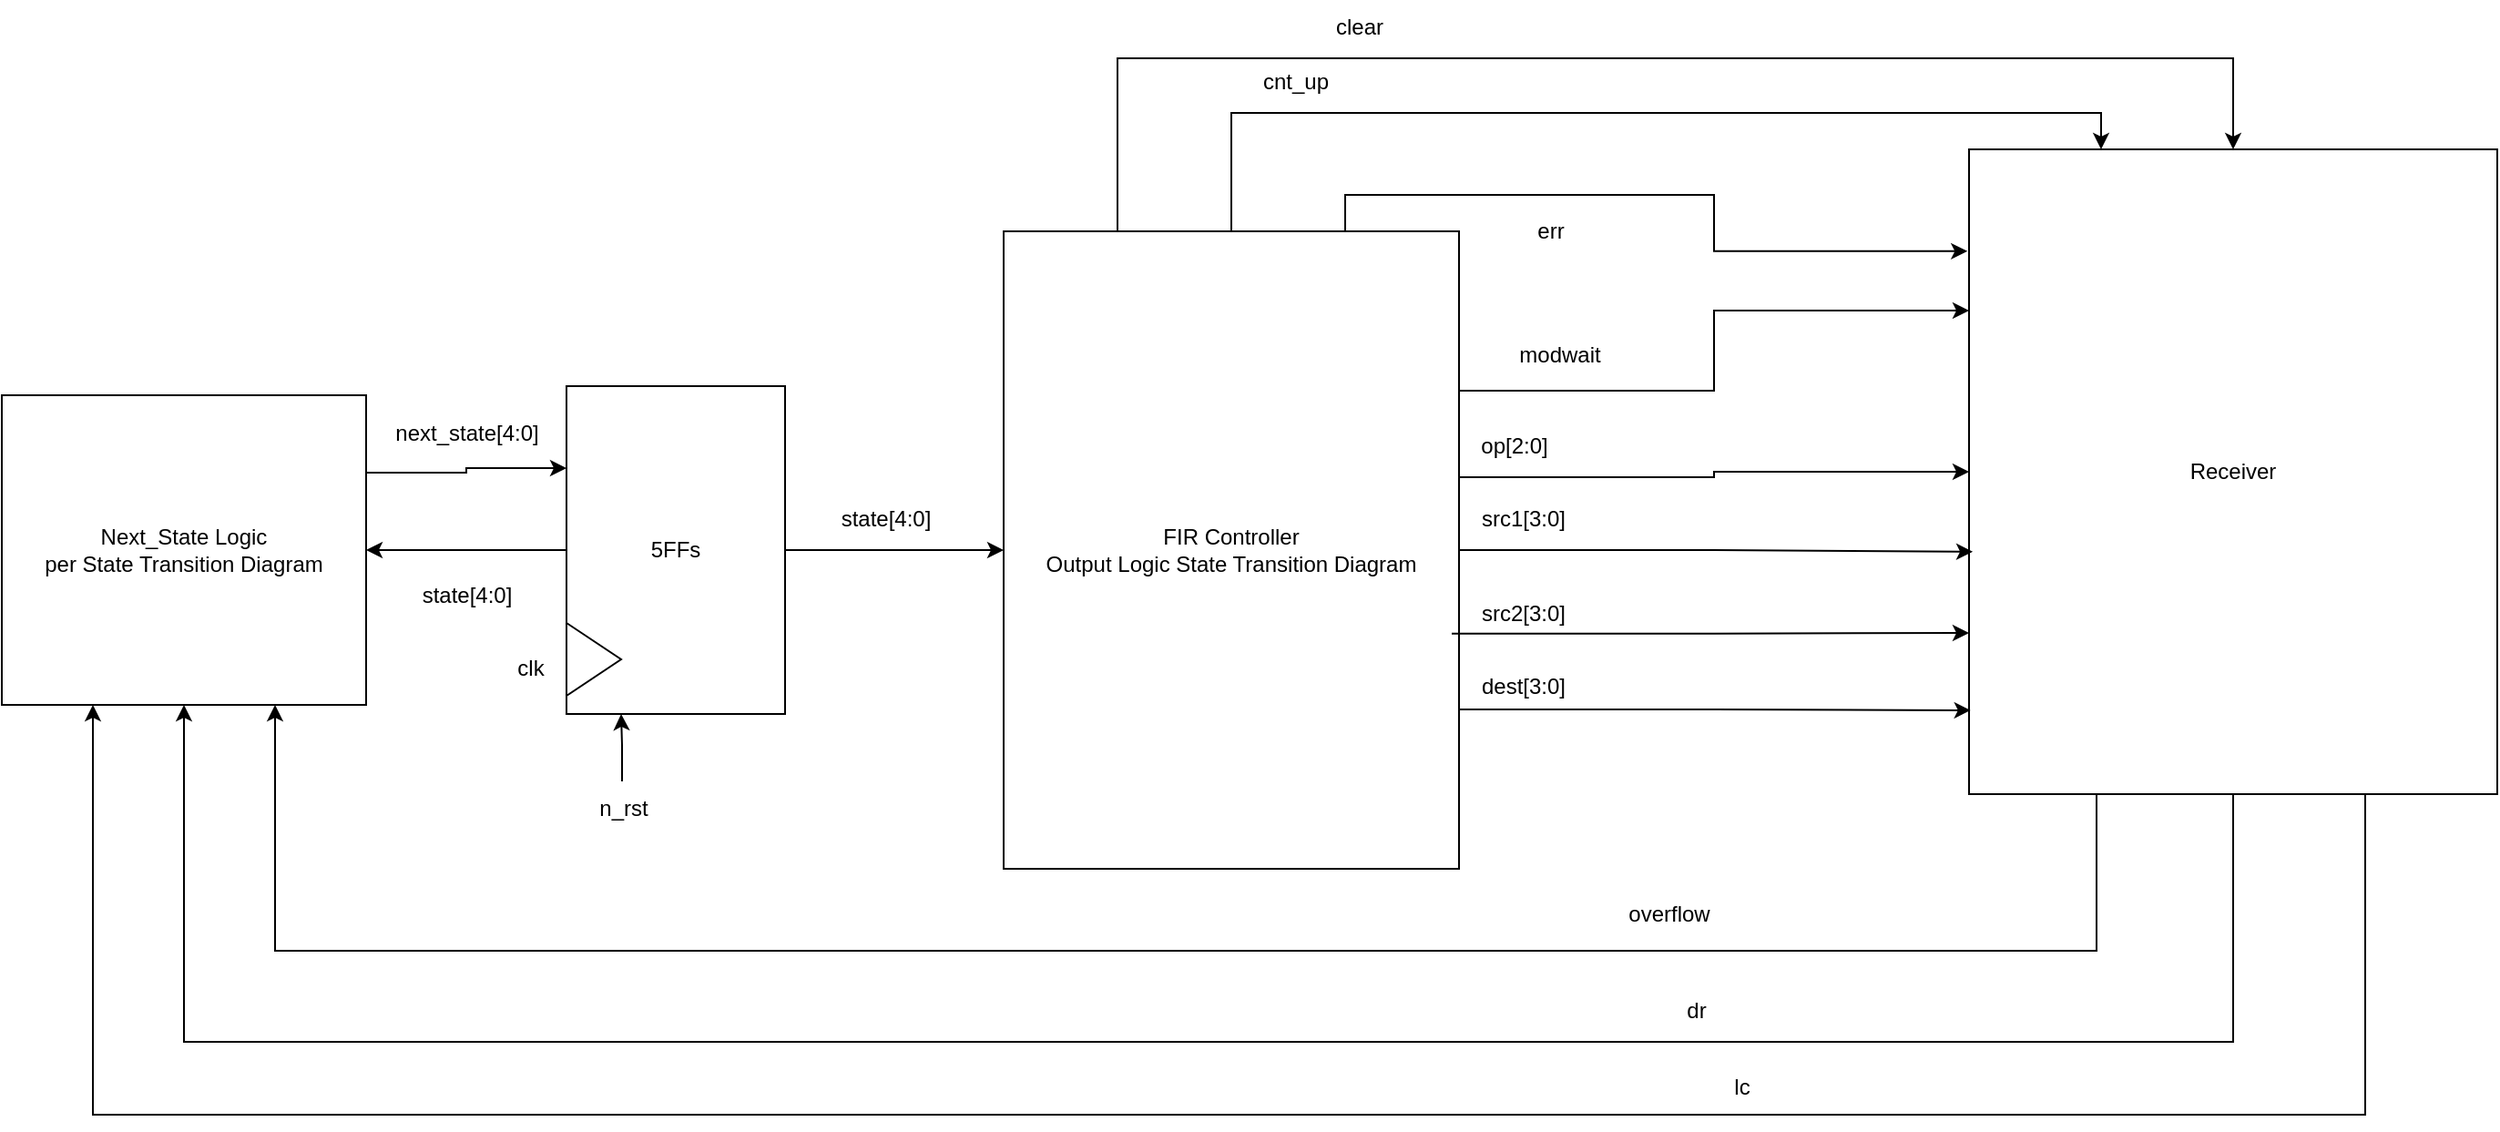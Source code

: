 <mxfile version="26.1.1">
  <diagram name="Page-1" id="PXdBBdSH1jbpy_lBSpav">
    <mxGraphModel dx="2932" dy="-3" grid="1" gridSize="10" guides="1" tooltips="1" connect="1" arrows="1" fold="1" page="1" pageScale="1" pageWidth="850" pageHeight="1100" math="0" shadow="0">
      <root>
        <mxCell id="0" />
        <mxCell id="1" parent="0" />
        <mxCell id="6Q1wwCRgIi2AKPoYCSTs-1" value="" style="group" parent="1" vertex="1" connectable="0">
          <mxGeometry x="-940" y="1275" width="250" height="350" as="geometry" />
        </mxCell>
        <mxCell id="6Q1wwCRgIi2AKPoYCSTs-2" value="FIR Controller&lt;div&gt;Output Logic State Transition Diagram&lt;/div&gt;" style="rounded=0;whiteSpace=wrap;html=1;" parent="6Q1wwCRgIi2AKPoYCSTs-1" vertex="1">
          <mxGeometry width="250" height="350" as="geometry" />
        </mxCell>
        <mxCell id="6Q1wwCRgIi2AKPoYCSTs-3" value="clk" style="text;html=1;align=center;verticalAlign=middle;resizable=0;points=[];autosize=1;strokeColor=none;fillColor=none;" parent="1" vertex="1">
          <mxGeometry x="-1220" y="1500" width="40" height="30" as="geometry" />
        </mxCell>
        <mxCell id="6Q1wwCRgIi2AKPoYCSTs-4" style="edgeStyle=orthogonalEdgeStyle;rounded=0;orthogonalLoop=1;jettySize=auto;html=1;entryX=0.25;entryY=1;entryDx=0;entryDy=0;" parent="1" source="6Q1wwCRgIi2AKPoYCSTs-5" target="6Q1wwCRgIi2AKPoYCSTs-15" edge="1">
          <mxGeometry relative="1" as="geometry" />
        </mxCell>
        <mxCell id="6Q1wwCRgIi2AKPoYCSTs-5" value="n_rst" style="text;html=1;align=center;verticalAlign=middle;resizable=0;points=[];autosize=1;strokeColor=none;fillColor=none;" parent="1" vertex="1">
          <mxGeometry x="-1174.5" y="1577" width="50" height="30" as="geometry" />
        </mxCell>
        <mxCell id="6Q1wwCRgIi2AKPoYCSTs-6" style="edgeStyle=orthogonalEdgeStyle;rounded=0;orthogonalLoop=1;jettySize=auto;html=1;exitX=0.25;exitY=1;exitDx=0;exitDy=0;entryX=0.75;entryY=1;entryDx=0;entryDy=0;" parent="1" source="6Q1wwCRgIi2AKPoYCSTs-9" target="6Q1wwCRgIi2AKPoYCSTs-11" edge="1">
          <mxGeometry relative="1" as="geometry">
            <Array as="points">
              <mxPoint x="-340" y="1584" />
              <mxPoint x="-340" y="1670" />
              <mxPoint x="-1340" y="1670" />
            </Array>
          </mxGeometry>
        </mxCell>
        <mxCell id="6Q1wwCRgIi2AKPoYCSTs-7" style="edgeStyle=orthogonalEdgeStyle;rounded=0;orthogonalLoop=1;jettySize=auto;html=1;exitX=0.5;exitY=1;exitDx=0;exitDy=0;entryX=0.5;entryY=1;entryDx=0;entryDy=0;" parent="1" source="6Q1wwCRgIi2AKPoYCSTs-9" target="6Q1wwCRgIi2AKPoYCSTs-11" edge="1">
          <mxGeometry relative="1" as="geometry">
            <Array as="points">
              <mxPoint x="-265" y="1720" />
              <mxPoint x="-1390" y="1720" />
            </Array>
          </mxGeometry>
        </mxCell>
        <mxCell id="6Q1wwCRgIi2AKPoYCSTs-8" style="edgeStyle=orthogonalEdgeStyle;rounded=0;orthogonalLoop=1;jettySize=auto;html=1;exitX=0.75;exitY=1;exitDx=0;exitDy=0;entryX=0.25;entryY=1;entryDx=0;entryDy=0;" parent="1" source="6Q1wwCRgIi2AKPoYCSTs-9" target="6Q1wwCRgIi2AKPoYCSTs-11" edge="1">
          <mxGeometry relative="1" as="geometry">
            <Array as="points">
              <mxPoint x="-192" y="1760" />
              <mxPoint x="-1440" y="1760" />
            </Array>
          </mxGeometry>
        </mxCell>
        <mxCell id="6Q1wwCRgIi2AKPoYCSTs-9" value="&lt;div align=&quot;center&quot;&gt;Receiver&lt;/div&gt;" style="rounded=0;whiteSpace=wrap;html=1;align=center;verticalAlign=middle;" parent="1" vertex="1">
          <mxGeometry x="-410" y="1230" width="290" height="354" as="geometry" />
        </mxCell>
        <mxCell id="6Q1wwCRgIi2AKPoYCSTs-10" style="edgeStyle=orthogonalEdgeStyle;rounded=0;orthogonalLoop=1;jettySize=auto;html=1;exitX=1;exitY=0.25;exitDx=0;exitDy=0;entryX=0;entryY=0.25;entryDx=0;entryDy=0;" parent="1" source="6Q1wwCRgIi2AKPoYCSTs-11" target="6Q1wwCRgIi2AKPoYCSTs-15" edge="1">
          <mxGeometry relative="1" as="geometry" />
        </mxCell>
        <mxCell id="6Q1wwCRgIi2AKPoYCSTs-11" value="&lt;div&gt;Next_State Logic&lt;/div&gt;&lt;div&gt;per State Transition Diagram&lt;/div&gt;" style="rounded=0;whiteSpace=wrap;html=1;align=center;verticalAlign=middle;" parent="1" vertex="1">
          <mxGeometry x="-1490" y="1365" width="200" height="170" as="geometry" />
        </mxCell>
        <mxCell id="6Q1wwCRgIi2AKPoYCSTs-12" value="next_state[4:0]" style="text;html=1;align=center;verticalAlign=middle;resizable=0;points=[];autosize=1;strokeColor=none;fillColor=none;" parent="1" vertex="1">
          <mxGeometry x="-1285" y="1371" width="100" height="30" as="geometry" />
        </mxCell>
        <mxCell id="6Q1wwCRgIi2AKPoYCSTs-13" value="state[4:0]" style="text;html=1;align=center;verticalAlign=middle;resizable=0;points=[];autosize=1;strokeColor=none;fillColor=none;" parent="1" vertex="1">
          <mxGeometry x="-1270" y="1460" width="70" height="30" as="geometry" />
        </mxCell>
        <mxCell id="6Q1wwCRgIi2AKPoYCSTs-14" value="" style="group" parent="1" vertex="1" connectable="0">
          <mxGeometry x="-1180" y="1360" width="120" height="180" as="geometry" />
        </mxCell>
        <mxCell id="6Q1wwCRgIi2AKPoYCSTs-15" value="5FFs" style="rounded=0;whiteSpace=wrap;html=1;" parent="6Q1wwCRgIi2AKPoYCSTs-14" vertex="1">
          <mxGeometry width="120" height="180" as="geometry" />
        </mxCell>
        <mxCell id="6Q1wwCRgIi2AKPoYCSTs-16" value="" style="triangle;whiteSpace=wrap;html=1;" parent="6Q1wwCRgIi2AKPoYCSTs-14" vertex="1">
          <mxGeometry y="130" width="30" height="40" as="geometry" />
        </mxCell>
        <mxCell id="6Q1wwCRgIi2AKPoYCSTs-17" style="edgeStyle=orthogonalEdgeStyle;rounded=0;orthogonalLoop=1;jettySize=auto;html=1;exitX=0;exitY=0.5;exitDx=0;exitDy=0;entryX=1;entryY=0.5;entryDx=0;entryDy=0;" parent="1" source="6Q1wwCRgIi2AKPoYCSTs-15" target="6Q1wwCRgIi2AKPoYCSTs-11" edge="1">
          <mxGeometry relative="1" as="geometry" />
        </mxCell>
        <mxCell id="6Q1wwCRgIi2AKPoYCSTs-18" style="edgeStyle=orthogonalEdgeStyle;rounded=0;orthogonalLoop=1;jettySize=auto;html=1;entryX=0;entryY=0.5;entryDx=0;entryDy=0;" parent="1" source="6Q1wwCRgIi2AKPoYCSTs-15" target="6Q1wwCRgIi2AKPoYCSTs-2" edge="1">
          <mxGeometry relative="1" as="geometry" />
        </mxCell>
        <mxCell id="6Q1wwCRgIi2AKPoYCSTs-19" value="state[4:0]" style="text;html=1;align=center;verticalAlign=middle;resizable=0;points=[];autosize=1;strokeColor=none;fillColor=none;" parent="1" vertex="1">
          <mxGeometry x="-1040" y="1418" width="70" height="30" as="geometry" />
        </mxCell>
        <mxCell id="6Q1wwCRgIi2AKPoYCSTs-20" value="overflow" style="text;html=1;align=center;verticalAlign=middle;resizable=0;points=[];autosize=1;strokeColor=none;fillColor=none;" parent="1" vertex="1">
          <mxGeometry x="-610" y="1635" width="70" height="30" as="geometry" />
        </mxCell>
        <mxCell id="6Q1wwCRgIi2AKPoYCSTs-21" value="dr" style="text;html=1;align=center;verticalAlign=middle;resizable=0;points=[];autosize=1;strokeColor=none;fillColor=none;" parent="1" vertex="1">
          <mxGeometry x="-575" y="1688" width="30" height="30" as="geometry" />
        </mxCell>
        <mxCell id="6Q1wwCRgIi2AKPoYCSTs-22" value="lc" style="text;html=1;align=center;verticalAlign=middle;resizable=0;points=[];autosize=1;strokeColor=none;fillColor=none;" parent="1" vertex="1">
          <mxGeometry x="-550" y="1730" width="30" height="30" as="geometry" />
        </mxCell>
        <mxCell id="6Q1wwCRgIi2AKPoYCSTs-23" style="edgeStyle=orthogonalEdgeStyle;rounded=0;orthogonalLoop=1;jettySize=auto;html=1;exitX=1;exitY=0.25;exitDx=0;exitDy=0;entryX=0;entryY=0.25;entryDx=0;entryDy=0;" parent="1" source="6Q1wwCRgIi2AKPoYCSTs-2" target="6Q1wwCRgIi2AKPoYCSTs-9" edge="1">
          <mxGeometry relative="1" as="geometry" />
        </mxCell>
        <mxCell id="6Q1wwCRgIi2AKPoYCSTs-24" value="modwait" style="text;html=1;align=center;verticalAlign=middle;resizable=0;points=[];autosize=1;strokeColor=none;fillColor=none;" parent="1" vertex="1">
          <mxGeometry x="-670" y="1328" width="70" height="30" as="geometry" />
        </mxCell>
        <mxCell id="6Q1wwCRgIi2AKPoYCSTs-25" style="edgeStyle=orthogonalEdgeStyle;rounded=0;orthogonalLoop=1;jettySize=auto;html=1;exitX=1;exitY=0.5;exitDx=0;exitDy=0;entryX=0;entryY=0.5;entryDx=0;entryDy=0;" parent="1" source="6Q1wwCRgIi2AKPoYCSTs-2" target="6Q1wwCRgIi2AKPoYCSTs-9" edge="1">
          <mxGeometry relative="1" as="geometry">
            <Array as="points">
              <mxPoint x="-690" y="1410" />
              <mxPoint x="-550" y="1410" />
              <mxPoint x="-550" y="1407" />
            </Array>
          </mxGeometry>
        </mxCell>
        <mxCell id="6Q1wwCRgIi2AKPoYCSTs-26" value="op[2:0]" style="text;html=1;align=center;verticalAlign=middle;resizable=0;points=[];autosize=1;strokeColor=none;fillColor=none;" parent="1" vertex="1">
          <mxGeometry x="-690" y="1378" width="60" height="30" as="geometry" />
        </mxCell>
        <mxCell id="6Q1wwCRgIi2AKPoYCSTs-27" style="edgeStyle=orthogonalEdgeStyle;rounded=0;orthogonalLoop=1;jettySize=auto;html=1;exitX=1;exitY=0.5;exitDx=0;exitDy=0;entryX=0.007;entryY=0.624;entryDx=0;entryDy=0;entryPerimeter=0;" parent="1" source="6Q1wwCRgIi2AKPoYCSTs-2" target="6Q1wwCRgIi2AKPoYCSTs-9" edge="1">
          <mxGeometry relative="1" as="geometry" />
        </mxCell>
        <mxCell id="6Q1wwCRgIi2AKPoYCSTs-28" value="src1[3:0]" style="text;html=1;align=center;verticalAlign=middle;resizable=0;points=[];autosize=1;strokeColor=none;fillColor=none;" parent="1" vertex="1">
          <mxGeometry x="-690" y="1418" width="70" height="30" as="geometry" />
        </mxCell>
        <mxCell id="6Q1wwCRgIi2AKPoYCSTs-29" style="edgeStyle=orthogonalEdgeStyle;rounded=0;orthogonalLoop=1;jettySize=auto;html=1;exitX=1;exitY=0.75;exitDx=0;exitDy=0;entryX=0.003;entryY=0.87;entryDx=0;entryDy=0;entryPerimeter=0;" parent="1" source="6Q1wwCRgIi2AKPoYCSTs-2" target="6Q1wwCRgIi2AKPoYCSTs-9" edge="1">
          <mxGeometry relative="1" as="geometry" />
        </mxCell>
        <mxCell id="6Q1wwCRgIi2AKPoYCSTs-30" value="src2[3:0]" style="text;html=1;align=center;verticalAlign=middle;resizable=0;points=[];autosize=1;strokeColor=none;fillColor=none;" parent="1" vertex="1">
          <mxGeometry x="-690" y="1470" width="70" height="30" as="geometry" />
        </mxCell>
        <mxCell id="6Q1wwCRgIi2AKPoYCSTs-31" style="edgeStyle=orthogonalEdgeStyle;rounded=0;orthogonalLoop=1;jettySize=auto;html=1;exitX=0.984;exitY=0.631;exitDx=0;exitDy=0;entryX=0;entryY=0.75;entryDx=0;entryDy=0;exitPerimeter=0;" parent="1" source="6Q1wwCRgIi2AKPoYCSTs-2" target="6Q1wwCRgIi2AKPoYCSTs-9" edge="1">
          <mxGeometry relative="1" as="geometry" />
        </mxCell>
        <mxCell id="6Q1wwCRgIi2AKPoYCSTs-32" value="dest[3:0]" style="text;html=1;align=center;verticalAlign=middle;resizable=0;points=[];autosize=1;strokeColor=none;fillColor=none;" parent="1" vertex="1">
          <mxGeometry x="-690" y="1510" width="70" height="30" as="geometry" />
        </mxCell>
        <mxCell id="6Q1wwCRgIi2AKPoYCSTs-33" style="edgeStyle=orthogonalEdgeStyle;rounded=0;orthogonalLoop=1;jettySize=auto;html=1;exitX=0.5;exitY=0;exitDx=0;exitDy=0;entryX=0.25;entryY=0;entryDx=0;entryDy=0;" parent="1" source="6Q1wwCRgIi2AKPoYCSTs-2" target="6Q1wwCRgIi2AKPoYCSTs-9" edge="1">
          <mxGeometry relative="1" as="geometry" />
        </mxCell>
        <mxCell id="6Q1wwCRgIi2AKPoYCSTs-34" value="err" style="text;html=1;align=center;verticalAlign=middle;resizable=0;points=[];autosize=1;strokeColor=none;fillColor=none;" parent="1" vertex="1">
          <mxGeometry x="-660" y="1260" width="40" height="30" as="geometry" />
        </mxCell>
        <mxCell id="6Q1wwCRgIi2AKPoYCSTs-35" style="edgeStyle=orthogonalEdgeStyle;rounded=0;orthogonalLoop=1;jettySize=auto;html=1;exitX=0.25;exitY=0;exitDx=0;exitDy=0;entryX=0.5;entryY=0;entryDx=0;entryDy=0;" parent="1" source="6Q1wwCRgIi2AKPoYCSTs-2" target="6Q1wwCRgIi2AKPoYCSTs-9" edge="1">
          <mxGeometry relative="1" as="geometry">
            <Array as="points">
              <mxPoint x="-877" y="1180" />
              <mxPoint x="-265" y="1180" />
            </Array>
          </mxGeometry>
        </mxCell>
        <mxCell id="6Q1wwCRgIi2AKPoYCSTs-36" value="clear" style="text;html=1;align=center;verticalAlign=middle;resizable=0;points=[];autosize=1;strokeColor=none;fillColor=none;" parent="1" vertex="1">
          <mxGeometry x="-770" y="1148" width="50" height="30" as="geometry" />
        </mxCell>
        <mxCell id="6Q1wwCRgIi2AKPoYCSTs-37" value="cnt_up" style="text;html=1;align=center;verticalAlign=middle;resizable=0;points=[];autosize=1;strokeColor=none;fillColor=none;" parent="1" vertex="1">
          <mxGeometry x="-810" y="1178" width="60" height="30" as="geometry" />
        </mxCell>
        <mxCell id="6Q1wwCRgIi2AKPoYCSTs-38" style="edgeStyle=orthogonalEdgeStyle;rounded=0;orthogonalLoop=1;jettySize=auto;html=1;exitX=0.75;exitY=0;exitDx=0;exitDy=0;entryX=-0.003;entryY=0.158;entryDx=0;entryDy=0;entryPerimeter=0;" parent="1" source="6Q1wwCRgIi2AKPoYCSTs-2" target="6Q1wwCRgIi2AKPoYCSTs-9" edge="1">
          <mxGeometry relative="1" as="geometry">
            <Array as="points">
              <mxPoint x="-752" y="1255" />
              <mxPoint x="-550" y="1255" />
              <mxPoint x="-550" y="1286" />
            </Array>
          </mxGeometry>
        </mxCell>
      </root>
    </mxGraphModel>
  </diagram>
</mxfile>
